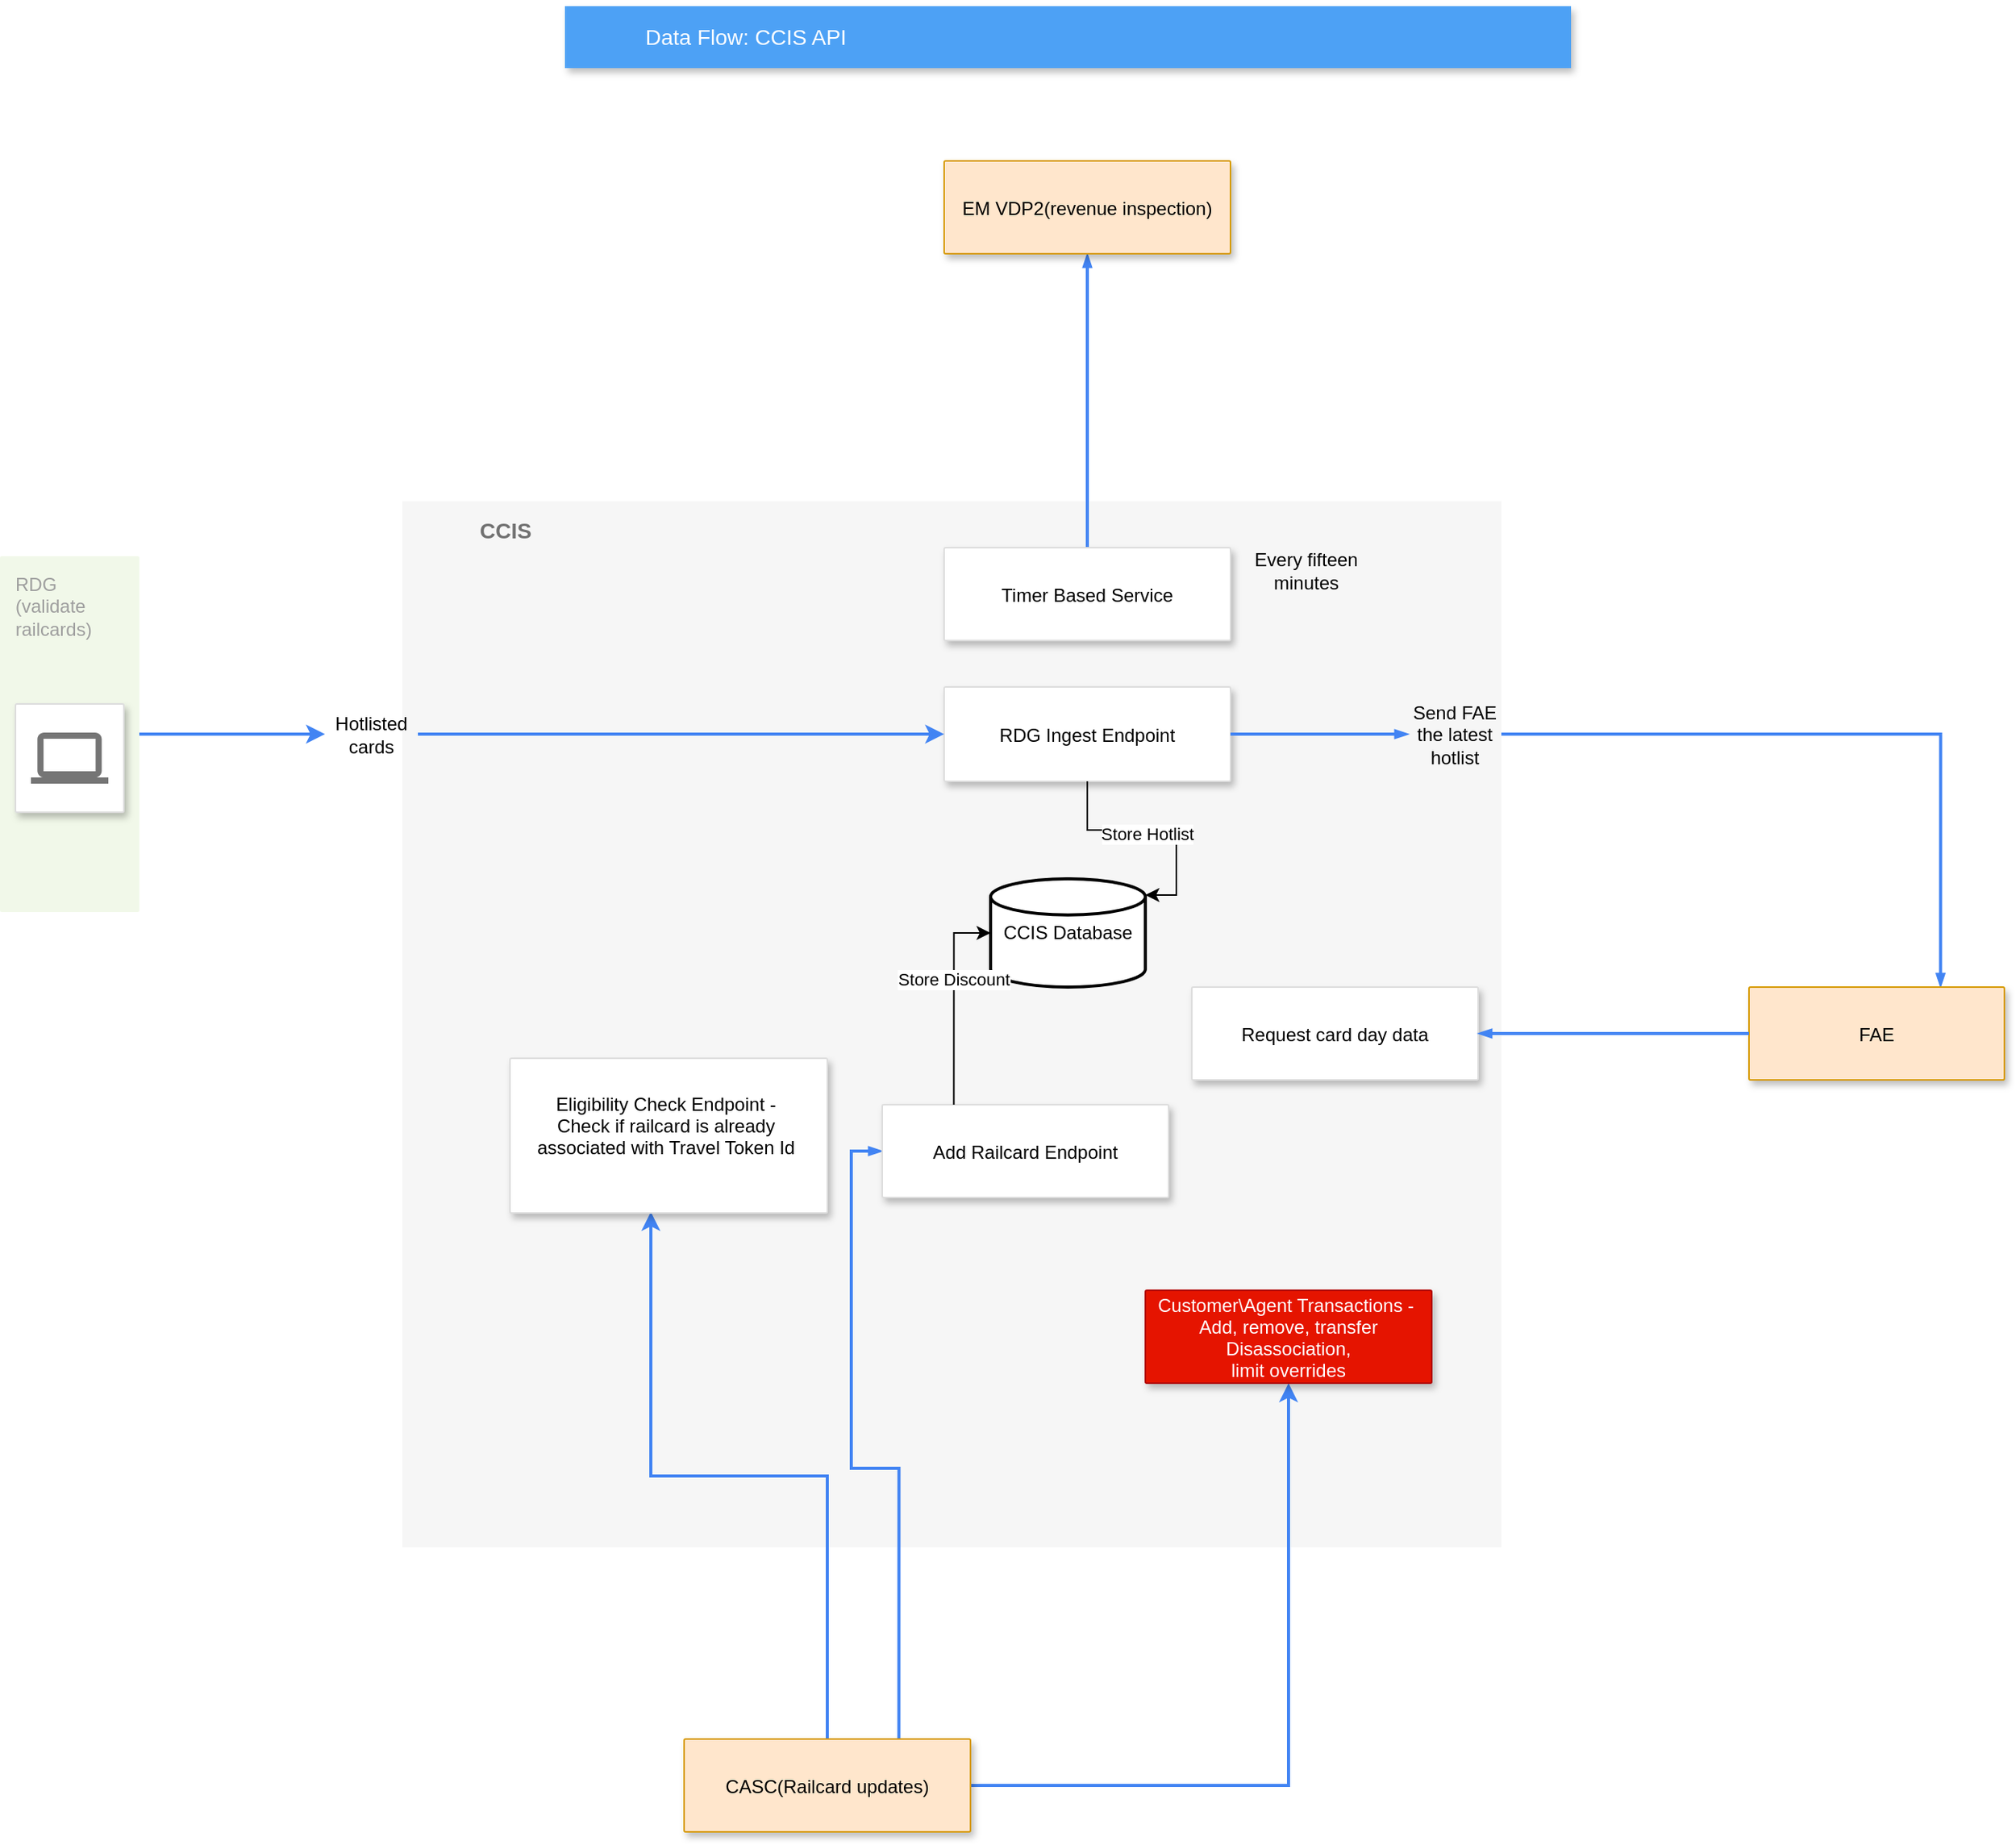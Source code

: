 <mxfile version="24.7.8">
  <diagram id="f106602c-feb2-e66a-4537-3a34d633f6aa" name="Page-1">
    <mxGraphModel dx="1386" dy="1610" grid="1" gridSize="10" guides="1" tooltips="1" connect="1" arrows="1" fold="1" page="1" pageScale="1" pageWidth="1169" pageHeight="827" background="none" math="0" shadow="0">
      <root>
        <mxCell id="0" />
        <mxCell id="1" parent="0" />
        <mxCell id="Lif8JBEafslfNm7ranTe-1" value="&lt;b&gt;CCIS&lt;/b&gt;" style="fillColor=#F6F6F6;strokeColor=none;shadow=0;gradientColor=none;fontSize=14;align=left;spacing=10;fontColor=#717171;9E9E9E;verticalAlign=top;spacingTop=-4;fontStyle=0;spacingLeft=40;html=1;" parent="1" vertex="1">
          <mxGeometry x="310" y="170" width="710" height="676" as="geometry" />
        </mxCell>
        <mxCell id="Lif8JBEafslfNm7ranTe-4" value="Data Flow: CCIS API" style="fillColor=#4DA1F5;strokeColor=none;shadow=1;gradientColor=none;fontSize=14;align=left;spacingLeft=50;fontColor=#ffffff;html=1;" parent="1" vertex="1">
          <mxGeometry x="415" y="-150" width="650" height="40" as="geometry" />
        </mxCell>
        <mxCell id="uueP2DIrT8dm-PXU4ACH-16" style="edgeStyle=orthogonalEdgeStyle;rounded=0;orthogonalLoop=1;jettySize=auto;html=1;entryX=0.5;entryY=1;entryDx=0;entryDy=0;exitX=0.5;exitY=0;exitDx=0;exitDy=0;dashed=0;strokeColor=#4284F3;strokeWidth=2;align=left;verticalAlign=middle;fontFamily=Helvetica;fontSize=12;fontColor=#000000;labelBackgroundColor=none;elbow=vertical;startFill=1;startSize=4;endArrow=blockThin;endFill=1;endSize=4;" parent="1" source="uueP2DIrT8dm-PXU4ACH-19" target="uueP2DIrT8dm-PXU4ACH-2" edge="1">
          <mxGeometry relative="1" as="geometry" />
        </mxCell>
        <mxCell id="uueP2DIrT8dm-PXU4ACH-21" style="edgeStyle=orthogonalEdgeStyle;rounded=0;orthogonalLoop=1;jettySize=auto;html=1;entryX=0.75;entryY=0;entryDx=0;entryDy=0;dashed=0;strokeColor=#4284F3;strokeWidth=2;align=left;verticalAlign=middle;fontFamily=Helvetica;fontSize=12;fontColor=#000000;labelBackgroundColor=none;elbow=vertical;startFill=1;startSize=4;endArrow=blockThin;endFill=1;endSize=4;" parent="1" source="uueP2DIrT8dm-PXU4ACH-15" target="uueP2DIrT8dm-PXU4ACH-8" edge="1">
          <mxGeometry relative="1" as="geometry" />
        </mxCell>
        <mxCell id="cEKSAHbCaNsN3OeEtTBm-5" value="RDG Ingest Endpoint" style="strokeColor=#dddddd;shadow=1;strokeWidth=1;rounded=1;absoluteArcSize=1;arcSize=2;" parent="1" vertex="1">
          <mxGeometry x="660" y="290" width="185" height="61" as="geometry" />
        </mxCell>
        <mxCell id="uueP2DIrT8dm-PXU4ACH-2" value="EM VDP2(revenue inspection)" style="strokeColor=#d79b00;shadow=1;strokeWidth=1;rounded=1;absoluteArcSize=1;arcSize=2;fillColor=#ffe6cc;" parent="1" vertex="1">
          <mxGeometry x="660" y="-50" width="185" height="60" as="geometry" />
        </mxCell>
        <mxCell id="uueP2DIrT8dm-PXU4ACH-6" value="" style="edgeStyle=orthogonalEdgeStyle;rounded=0;orthogonalLoop=1;jettySize=auto;html=1;entryX=0;entryY=0.5;entryDx=0;entryDy=0;strokeColor=#4284F3;dashed=0;strokeWidth=2;align=left;verticalAlign=middle;fontFamily=Helvetica;fontSize=12;fontColor=#000000;labelBackgroundColor=none;elbow=vertical;startFill=1;startSize=4;endArrow=blockThin;endFill=1;endSize=4;exitX=0.75;exitY=0;exitDx=0;exitDy=0;" parent="1" source="uueP2DIrT8dm-PXU4ACH-4" target="uueP2DIrT8dm-PXU4ACH-5" edge="1">
          <mxGeometry relative="1" as="geometry" />
        </mxCell>
        <mxCell id="dDXMyxGnjNUTMCInh3wV-3" style="edgeStyle=orthogonalEdgeStyle;rounded=0;orthogonalLoop=1;jettySize=auto;html=1;exitX=0.5;exitY=0;exitDx=0;exitDy=0;entryX=0.444;entryY=0.993;entryDx=0;entryDy=0;strokeWidth=2;strokeColor=#4284F3;entryPerimeter=0;" parent="1" source="uueP2DIrT8dm-PXU4ACH-4" target="dDXMyxGnjNUTMCInh3wV-2" edge="1">
          <mxGeometry relative="1" as="geometry" />
        </mxCell>
        <mxCell id="dDXMyxGnjNUTMCInh3wV-5" style="edgeStyle=orthogonalEdgeStyle;rounded=0;orthogonalLoop=1;jettySize=auto;html=1;exitX=1;exitY=0.5;exitDx=0;exitDy=0;entryX=0.5;entryY=1;entryDx=0;entryDy=0;strokeWidth=2;strokeColor=#4284F3;" parent="1" source="uueP2DIrT8dm-PXU4ACH-4" target="dDXMyxGnjNUTMCInh3wV-4" edge="1">
          <mxGeometry relative="1" as="geometry" />
        </mxCell>
        <mxCell id="uueP2DIrT8dm-PXU4ACH-4" value="CASC(Railcard updates)" style="strokeColor=#d79b00;shadow=1;strokeWidth=1;rounded=1;absoluteArcSize=1;arcSize=2;fillColor=#ffe6cc;" parent="1" vertex="1">
          <mxGeometry x="492" y="970" width="185" height="60" as="geometry" />
        </mxCell>
        <mxCell id="uueP2DIrT8dm-PXU4ACH-5" value="Add Railcard Endpoint" style="strokeColor=#dddddd;shadow=1;strokeWidth=1;rounded=1;absoluteArcSize=1;arcSize=2;" parent="1" vertex="1">
          <mxGeometry x="620" y="560" width="185" height="60" as="geometry" />
        </mxCell>
        <mxCell id="uueP2DIrT8dm-PXU4ACH-7" value="" style="group" parent="1" vertex="1" connectable="0">
          <mxGeometry x="50" y="205.5" width="90" height="230" as="geometry" />
        </mxCell>
        <mxCell id="Lif8JBEafslfNm7ranTe-3" value="RDG&lt;div&gt;(validate&amp;nbsp;&lt;/div&gt;&lt;div&gt;railcards)&lt;/div&gt;" style="rounded=1;absoluteArcSize=1;arcSize=2;html=1;strokeColor=none;gradientColor=none;shadow=0;dashed=0;fontSize=12;fontColor=#9E9E9E;align=left;verticalAlign=top;spacing=10;spacingTop=-4;fillColor=#F1F8E9;" parent="uueP2DIrT8dm-PXU4ACH-7" vertex="1">
          <mxGeometry width="90" height="230" as="geometry" />
        </mxCell>
        <mxCell id="Lif8JBEafslfNm7ranTe-9" value="" style="strokeColor=#dddddd;fillColor=#ffffff;shadow=1;strokeWidth=1;rounded=1;absoluteArcSize=1;arcSize=2;labelPosition=center;verticalLabelPosition=middle;align=center;verticalAlign=bottom;spacingLeft=0;fontColor=#999999;fontSize=12;whiteSpace=wrap;spacingBottom=2;html=1;" parent="uueP2DIrT8dm-PXU4ACH-7" vertex="1">
          <mxGeometry x="10" y="95.5" width="70" height="70" as="geometry" />
        </mxCell>
        <mxCell id="Lif8JBEafslfNm7ranTe-10" value="" style="dashed=0;connectable=0;html=1;fillColor=#757575;strokeColor=none;shape=mxgraph.gcp2.laptop;part=1;" parent="Lif8JBEafslfNm7ranTe-9" vertex="1">
          <mxGeometry x="0.5" width="50" height="33" relative="1" as="geometry">
            <mxPoint x="-25" y="18.5" as="offset" />
          </mxGeometry>
        </mxCell>
        <mxCell id="uueP2DIrT8dm-PXU4ACH-8" value="FAE" style="strokeColor=#d79b00;shadow=1;strokeWidth=1;rounded=1;absoluteArcSize=1;arcSize=2;fillColor=#ffe6cc;" parent="1" vertex="1">
          <mxGeometry x="1180" y="484" width="165" height="60" as="geometry" />
        </mxCell>
        <mxCell id="uueP2DIrT8dm-PXU4ACH-19" value="Timer Based Service" style="strokeColor=#dddddd;shadow=1;strokeWidth=1;rounded=1;absoluteArcSize=1;arcSize=2;" parent="1" vertex="1">
          <mxGeometry x="660" y="200" width="185" height="60" as="geometry" />
        </mxCell>
        <mxCell id="uueP2DIrT8dm-PXU4ACH-22" value="CCIS Database" style="strokeWidth=2;html=1;shape=mxgraph.flowchart.database;whiteSpace=wrap;" parent="1" vertex="1">
          <mxGeometry x="690" y="414" width="100" height="70" as="geometry" />
        </mxCell>
        <mxCell id="uueP2DIrT8dm-PXU4ACH-27" style="edgeStyle=orthogonalEdgeStyle;rounded=0;orthogonalLoop=1;jettySize=auto;html=1;entryX=0;entryY=0.5;entryDx=0;entryDy=0;entryPerimeter=0;exitX=0.25;exitY=0;exitDx=0;exitDy=0;" parent="1" source="uueP2DIrT8dm-PXU4ACH-5" target="uueP2DIrT8dm-PXU4ACH-22" edge="1">
          <mxGeometry relative="1" as="geometry">
            <mxPoint x="498.75" y="625" as="sourcePoint" />
            <mxPoint x="631.25" y="460" as="targetPoint" />
          </mxGeometry>
        </mxCell>
        <mxCell id="uueP2DIrT8dm-PXU4ACH-29" value="Store Discount" style="edgeLabel;html=1;align=center;verticalAlign=middle;resizable=0;points=[];" parent="uueP2DIrT8dm-PXU4ACH-27" vertex="1" connectable="0">
          <mxGeometry x="0.2" y="2" relative="1" as="geometry">
            <mxPoint x="1" as="offset" />
          </mxGeometry>
        </mxCell>
        <mxCell id="uueP2DIrT8dm-PXU4ACH-28" style="edgeStyle=orthogonalEdgeStyle;rounded=0;orthogonalLoop=1;jettySize=auto;html=1;entryX=1;entryY=0.15;entryDx=0;entryDy=0;entryPerimeter=0;" parent="1" source="cEKSAHbCaNsN3OeEtTBm-5" target="uueP2DIrT8dm-PXU4ACH-22" edge="1">
          <mxGeometry relative="1" as="geometry" />
        </mxCell>
        <mxCell id="uueP2DIrT8dm-PXU4ACH-30" value="Store Hotlist" style="edgeLabel;html=1;align=center;verticalAlign=middle;resizable=0;points=[];" parent="uueP2DIrT8dm-PXU4ACH-28" vertex="1" connectable="0">
          <mxGeometry x="-0.08" y="-2" relative="1" as="geometry">
            <mxPoint as="offset" />
          </mxGeometry>
        </mxCell>
        <mxCell id="dDXMyxGnjNUTMCInh3wV-2" value="Eligibility Check Endpoint - &#xa;Check if railcard is already &#xa;associated with Travel Token Id &#xa; " style="strokeColor=#dddddd;shadow=1;strokeWidth=1;rounded=1;absoluteArcSize=1;arcSize=2;fontStyle=0" parent="1" vertex="1">
          <mxGeometry x="379.5" y="530" width="205" height="100" as="geometry" />
        </mxCell>
        <mxCell id="dDXMyxGnjNUTMCInh3wV-4" value="Customer\Agent Transactions - &#xa;Add, remove, transfer&#xa;Disassociation,&#xa;limit overrides" style="strokeColor=#B20000;shadow=1;strokeWidth=1;rounded=1;absoluteArcSize=1;arcSize=2;fillColor=#e51400;fontColor=#ffffff;" parent="1" vertex="1">
          <mxGeometry x="790" y="680" width="185" height="60" as="geometry" />
        </mxCell>
        <mxCell id="UWwhtRLq5gvlbaL_WYV_-7" value="" style="edgeStyle=orthogonalEdgeStyle;rounded=0;orthogonalLoop=1;jettySize=auto;html=1;entryX=0;entryY=0.5;entryDx=0;entryDy=0;strokeWidth=2;strokeColor=#4284F3;exitX=1;exitY=0.5;exitDx=0;exitDy=0;" edge="1" parent="1" source="UWwhtRLq5gvlbaL_WYV_-8" target="cEKSAHbCaNsN3OeEtTBm-5">
          <mxGeometry relative="1" as="geometry">
            <mxPoint x="240" y="321" as="sourcePoint" />
            <mxPoint x="430" y="320.5" as="targetPoint" />
          </mxGeometry>
        </mxCell>
        <mxCell id="UWwhtRLq5gvlbaL_WYV_-9" value="" style="edgeStyle=orthogonalEdgeStyle;rounded=0;orthogonalLoop=1;jettySize=auto;html=1;entryX=0;entryY=0.5;entryDx=0;entryDy=0;strokeWidth=2;strokeColor=#4284F3;exitX=1;exitY=0.5;exitDx=0;exitDy=0;" edge="1" parent="1" source="Lif8JBEafslfNm7ranTe-3" target="UWwhtRLq5gvlbaL_WYV_-8">
          <mxGeometry relative="1" as="geometry">
            <mxPoint x="140" y="321" as="sourcePoint" />
            <mxPoint x="660" y="321" as="targetPoint" />
          </mxGeometry>
        </mxCell>
        <mxCell id="UWwhtRLq5gvlbaL_WYV_-8" value="Hotlisted cards" style="text;html=1;align=center;verticalAlign=middle;whiteSpace=wrap;rounded=0;" vertex="1" parent="1">
          <mxGeometry x="260" y="305.5" width="60" height="30" as="geometry" />
        </mxCell>
        <mxCell id="UWwhtRLq5gvlbaL_WYV_-11" value="" style="edgeStyle=orthogonalEdgeStyle;rounded=0;orthogonalLoop=1;jettySize=auto;html=1;entryX=0;entryY=0.5;entryDx=0;entryDy=0;dashed=0;strokeColor=#4284F3;strokeWidth=2;align=left;verticalAlign=middle;fontFamily=Helvetica;fontSize=12;fontColor=#000000;labelBackgroundColor=none;elbow=vertical;startFill=1;startSize=4;endArrow=blockThin;endFill=1;endSize=4;" edge="1" parent="1" source="cEKSAHbCaNsN3OeEtTBm-5" target="uueP2DIrT8dm-PXU4ACH-15">
          <mxGeometry relative="1" as="geometry">
            <mxPoint x="845" y="321" as="sourcePoint" />
            <mxPoint x="1264" y="520" as="targetPoint" />
          </mxGeometry>
        </mxCell>
        <mxCell id="uueP2DIrT8dm-PXU4ACH-15" value="Send FAE the latest hotlist" style="text;html=1;align=center;verticalAlign=middle;whiteSpace=wrap;rounded=0;" parent="1" vertex="1">
          <mxGeometry x="960" y="305.5" width="60" height="30" as="geometry" />
        </mxCell>
        <mxCell id="UWwhtRLq5gvlbaL_WYV_-12" value="Every fifteen minutes" style="text;html=1;align=center;verticalAlign=middle;whiteSpace=wrap;rounded=0;" vertex="1" parent="1">
          <mxGeometry x="845" y="200" width="98" height="30" as="geometry" />
        </mxCell>
        <mxCell id="UWwhtRLq5gvlbaL_WYV_-15" value="Request card day data" style="strokeColor=#dddddd;shadow=1;strokeWidth=1;rounded=1;absoluteArcSize=1;arcSize=2;" vertex="1" parent="1">
          <mxGeometry x="820" y="484" width="185" height="60" as="geometry" />
        </mxCell>
        <mxCell id="UWwhtRLq5gvlbaL_WYV_-20" value="" style="edgeStyle=orthogonalEdgeStyle;rounded=0;orthogonalLoop=1;jettySize=auto;html=1;entryX=1;entryY=0.5;entryDx=0;entryDy=0;dashed=0;strokeColor=#4284F3;strokeWidth=2;align=left;verticalAlign=middle;fontFamily=Helvetica;fontSize=12;fontColor=#000000;labelBackgroundColor=none;elbow=vertical;startFill=1;startSize=4;endArrow=blockThin;endFill=1;endSize=4;exitX=0;exitY=0.5;exitDx=0;exitDy=0;" edge="1" parent="1" source="uueP2DIrT8dm-PXU4ACH-8" target="UWwhtRLq5gvlbaL_WYV_-15">
          <mxGeometry relative="1" as="geometry">
            <mxPoint x="1050" y="430" as="sourcePoint" />
            <mxPoint x="1165" y="430" as="targetPoint" />
          </mxGeometry>
        </mxCell>
      </root>
    </mxGraphModel>
  </diagram>
</mxfile>
